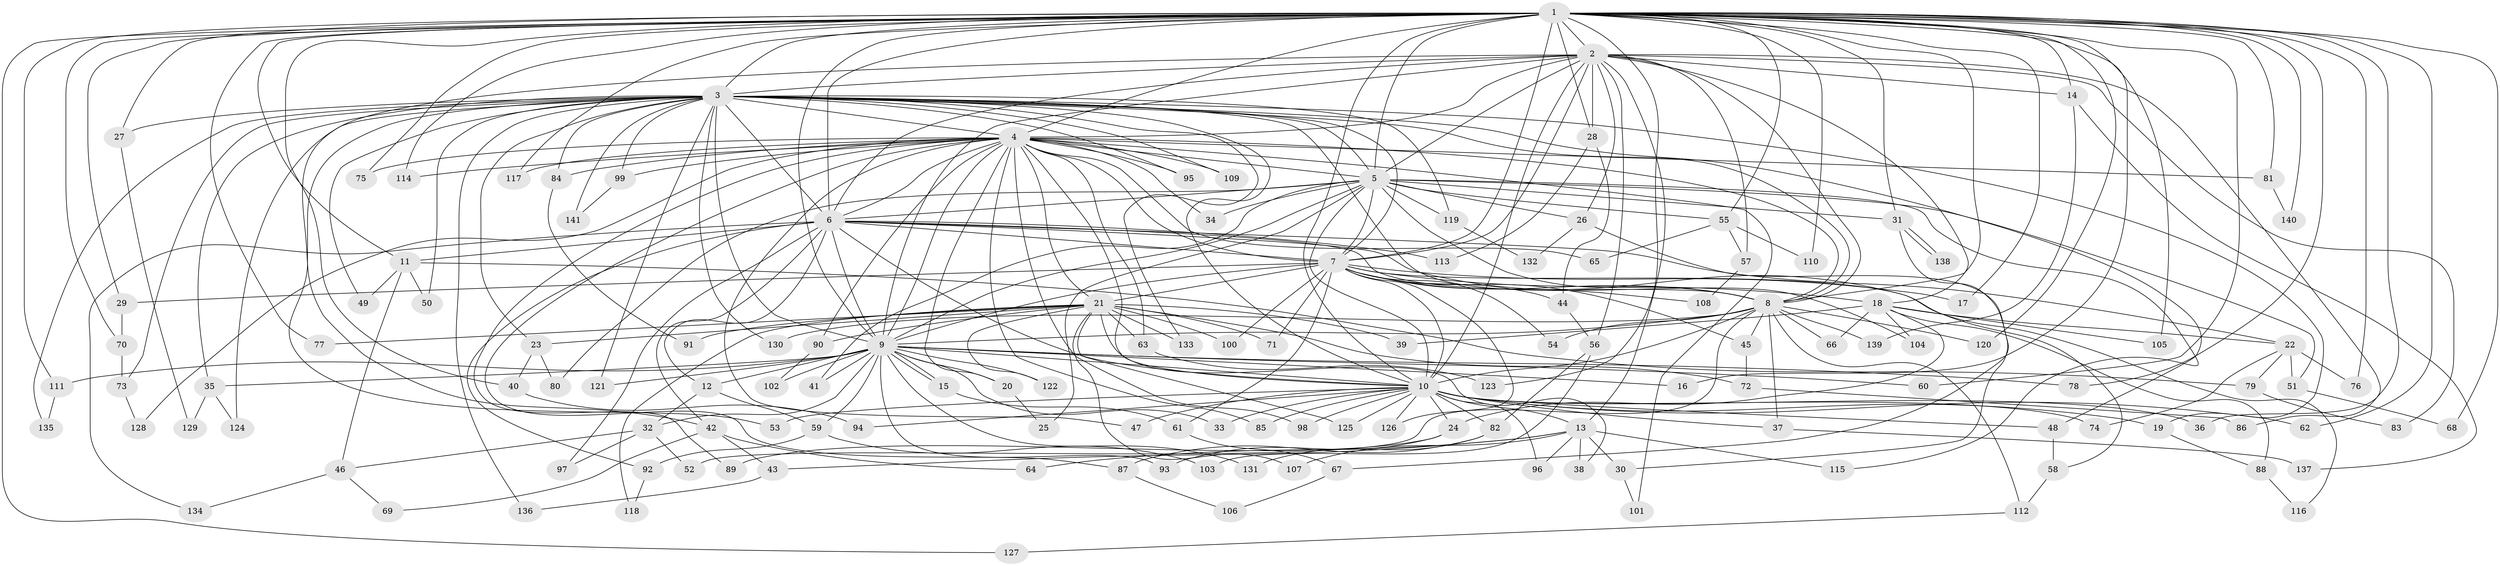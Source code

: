 // coarse degree distribution, {35: 0.00909090909090909, 24: 0.00909090909090909, 28: 0.00909090909090909, 29: 0.00909090909090909, 19: 0.00909090909090909, 17: 0.01818181818181818, 20: 0.00909090909090909, 18: 0.00909090909090909, 26: 0.00909090909090909, 27: 0.00909090909090909, 6: 0.01818181818181818, 5: 0.03636363636363636, 10: 0.00909090909090909, 4: 0.10909090909090909, 2: 0.5454545454545454, 3: 0.17272727272727273, 1: 0.00909090909090909}
// Generated by graph-tools (version 1.1) at 2025/41/03/06/25 10:41:41]
// undirected, 141 vertices, 307 edges
graph export_dot {
graph [start="1"]
  node [color=gray90,style=filled];
  1;
  2;
  3;
  4;
  5;
  6;
  7;
  8;
  9;
  10;
  11;
  12;
  13;
  14;
  15;
  16;
  17;
  18;
  19;
  20;
  21;
  22;
  23;
  24;
  25;
  26;
  27;
  28;
  29;
  30;
  31;
  32;
  33;
  34;
  35;
  36;
  37;
  38;
  39;
  40;
  41;
  42;
  43;
  44;
  45;
  46;
  47;
  48;
  49;
  50;
  51;
  52;
  53;
  54;
  55;
  56;
  57;
  58;
  59;
  60;
  61;
  62;
  63;
  64;
  65;
  66;
  67;
  68;
  69;
  70;
  71;
  72;
  73;
  74;
  75;
  76;
  77;
  78;
  79;
  80;
  81;
  82;
  83;
  84;
  85;
  86;
  87;
  88;
  89;
  90;
  91;
  92;
  93;
  94;
  95;
  96;
  97;
  98;
  99;
  100;
  101;
  102;
  103;
  104;
  105;
  106;
  107;
  108;
  109;
  110;
  111;
  112;
  113;
  114;
  115;
  116;
  117;
  118;
  119;
  120;
  121;
  122;
  123;
  124;
  125;
  126;
  127;
  128;
  129;
  130;
  131;
  132;
  133;
  134;
  135;
  136;
  137;
  138;
  139;
  140;
  141;
  1 -- 2;
  1 -- 3;
  1 -- 4;
  1 -- 5;
  1 -- 6;
  1 -- 7;
  1 -- 8;
  1 -- 9;
  1 -- 10;
  1 -- 11;
  1 -- 14;
  1 -- 16;
  1 -- 17;
  1 -- 27;
  1 -- 28;
  1 -- 29;
  1 -- 31;
  1 -- 36;
  1 -- 40;
  1 -- 55;
  1 -- 60;
  1 -- 62;
  1 -- 68;
  1 -- 70;
  1 -- 75;
  1 -- 76;
  1 -- 77;
  1 -- 78;
  1 -- 81;
  1 -- 105;
  1 -- 110;
  1 -- 111;
  1 -- 114;
  1 -- 117;
  1 -- 120;
  1 -- 123;
  1 -- 127;
  1 -- 140;
  2 -- 3;
  2 -- 4;
  2 -- 5;
  2 -- 6;
  2 -- 7;
  2 -- 8;
  2 -- 9;
  2 -- 10;
  2 -- 13;
  2 -- 14;
  2 -- 18;
  2 -- 26;
  2 -- 28;
  2 -- 42;
  2 -- 56;
  2 -- 57;
  2 -- 83;
  2 -- 86;
  3 -- 4;
  3 -- 5;
  3 -- 6;
  3 -- 7;
  3 -- 8;
  3 -- 9;
  3 -- 10;
  3 -- 19;
  3 -- 23;
  3 -- 27;
  3 -- 35;
  3 -- 48;
  3 -- 49;
  3 -- 50;
  3 -- 53;
  3 -- 73;
  3 -- 84;
  3 -- 95;
  3 -- 99;
  3 -- 104;
  3 -- 109;
  3 -- 119;
  3 -- 121;
  3 -- 124;
  3 -- 130;
  3 -- 133;
  3 -- 135;
  3 -- 136;
  3 -- 141;
  4 -- 5;
  4 -- 6;
  4 -- 7;
  4 -- 8;
  4 -- 9;
  4 -- 10;
  4 -- 20;
  4 -- 21;
  4 -- 34;
  4 -- 47;
  4 -- 63;
  4 -- 65;
  4 -- 75;
  4 -- 81;
  4 -- 84;
  4 -- 85;
  4 -- 87;
  4 -- 89;
  4 -- 90;
  4 -- 95;
  4 -- 98;
  4 -- 99;
  4 -- 101;
  4 -- 109;
  4 -- 114;
  4 -- 117;
  4 -- 128;
  5 -- 6;
  5 -- 7;
  5 -- 8;
  5 -- 9;
  5 -- 10;
  5 -- 25;
  5 -- 26;
  5 -- 31;
  5 -- 34;
  5 -- 41;
  5 -- 51;
  5 -- 55;
  5 -- 80;
  5 -- 115;
  5 -- 119;
  6 -- 7;
  6 -- 8;
  6 -- 9;
  6 -- 10;
  6 -- 11;
  6 -- 12;
  6 -- 22;
  6 -- 42;
  6 -- 58;
  6 -- 92;
  6 -- 97;
  6 -- 113;
  6 -- 134;
  7 -- 8;
  7 -- 9;
  7 -- 10;
  7 -- 17;
  7 -- 18;
  7 -- 21;
  7 -- 29;
  7 -- 44;
  7 -- 45;
  7 -- 54;
  7 -- 61;
  7 -- 71;
  7 -- 100;
  7 -- 108;
  7 -- 116;
  7 -- 126;
  8 -- 9;
  8 -- 10;
  8 -- 37;
  8 -- 45;
  8 -- 52;
  8 -- 54;
  8 -- 66;
  8 -- 112;
  8 -- 120;
  8 -- 130;
  8 -- 139;
  9 -- 10;
  9 -- 12;
  9 -- 15;
  9 -- 15;
  9 -- 16;
  9 -- 20;
  9 -- 32;
  9 -- 33;
  9 -- 35;
  9 -- 41;
  9 -- 59;
  9 -- 60;
  9 -- 78;
  9 -- 93;
  9 -- 102;
  9 -- 111;
  9 -- 121;
  9 -- 122;
  9 -- 131;
  10 -- 13;
  10 -- 19;
  10 -- 24;
  10 -- 33;
  10 -- 36;
  10 -- 37;
  10 -- 47;
  10 -- 48;
  10 -- 53;
  10 -- 62;
  10 -- 74;
  10 -- 82;
  10 -- 85;
  10 -- 94;
  10 -- 96;
  10 -- 98;
  10 -- 125;
  10 -- 126;
  11 -- 46;
  11 -- 49;
  11 -- 50;
  11 -- 79;
  12 -- 32;
  12 -- 59;
  13 -- 30;
  13 -- 38;
  13 -- 43;
  13 -- 64;
  13 -- 96;
  13 -- 107;
  13 -- 115;
  14 -- 137;
  14 -- 139;
  15 -- 61;
  18 -- 22;
  18 -- 24;
  18 -- 39;
  18 -- 66;
  18 -- 88;
  18 -- 104;
  18 -- 105;
  19 -- 88;
  20 -- 25;
  21 -- 23;
  21 -- 38;
  21 -- 39;
  21 -- 63;
  21 -- 71;
  21 -- 72;
  21 -- 77;
  21 -- 90;
  21 -- 91;
  21 -- 100;
  21 -- 107;
  21 -- 118;
  21 -- 122;
  21 -- 125;
  21 -- 133;
  22 -- 51;
  22 -- 74;
  22 -- 76;
  22 -- 79;
  23 -- 40;
  23 -- 80;
  24 -- 89;
  24 -- 93;
  26 -- 30;
  26 -- 132;
  27 -- 129;
  28 -- 44;
  28 -- 113;
  29 -- 70;
  30 -- 101;
  31 -- 67;
  31 -- 138;
  31 -- 138;
  32 -- 46;
  32 -- 52;
  32 -- 97;
  35 -- 124;
  35 -- 129;
  37 -- 137;
  40 -- 94;
  42 -- 43;
  42 -- 64;
  42 -- 69;
  43 -- 136;
  44 -- 56;
  45 -- 72;
  46 -- 69;
  46 -- 134;
  48 -- 58;
  51 -- 68;
  55 -- 57;
  55 -- 65;
  55 -- 110;
  56 -- 82;
  56 -- 103;
  57 -- 108;
  58 -- 112;
  59 -- 92;
  59 -- 103;
  61 -- 67;
  63 -- 123;
  67 -- 106;
  70 -- 73;
  72 -- 86;
  73 -- 128;
  79 -- 83;
  81 -- 140;
  82 -- 87;
  82 -- 131;
  84 -- 91;
  87 -- 106;
  88 -- 116;
  90 -- 102;
  92 -- 118;
  99 -- 141;
  111 -- 135;
  112 -- 127;
  119 -- 132;
}
